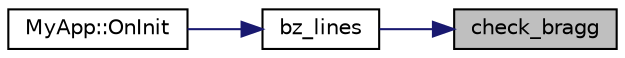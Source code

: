 digraph "check_bragg"
{
 // LATEX_PDF_SIZE
  edge [fontname="Helvetica",fontsize="10",labelfontname="Helvetica",labelfontsize="10"];
  node [fontname="Helvetica",fontsize="10",shape=record];
  rankdir="RL";
  Node1 [label="check_bragg",height=0.2,width=0.4,color="black", fillcolor="grey75", style="filled", fontcolor="black",tooltip="Compute real number of Bragg plane at 1st BZ."];
  Node1 -> Node2 [dir="back",color="midnightblue",fontsize="10",style="solid",fontname="Helvetica"];
  Node2 [label="bz_lines",height=0.2,width=0.4,color="black", fillcolor="white", style="filled",URL="$bz__lines_8hpp.html#a30b2de971f8282423e6030f6ba1d6edc",tooltip="Compute Brillouin zone boundariy lines."];
  Node2 -> Node3 [dir="back",color="midnightblue",fontsize="10",style="solid",fontname="Helvetica"];
  Node3 [label="MyApp::OnInit",height=0.2,width=0.4,color="black", fillcolor="white", style="filled",URL="$class_my_app.html#a79fa75d1155f0e85e20f2869538296d6",tooltip="Main routine of FermiSurfer."];
}
